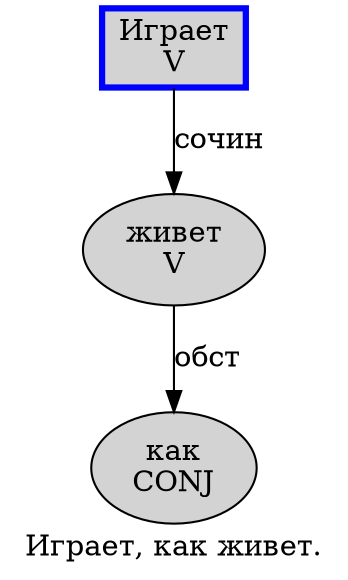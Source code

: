digraph SENTENCE_68 {
	graph [label="Играет, как живет."]
	node [style=filled]
		0 [label="Играет
V" color=blue fillcolor=lightgray penwidth=3 shape=box]
		2 [label="как
CONJ" color="" fillcolor=lightgray penwidth=1 shape=ellipse]
		3 [label="живет
V" color="" fillcolor=lightgray penwidth=1 shape=ellipse]
			0 -> 3 [label="сочин"]
			3 -> 2 [label="обст"]
}